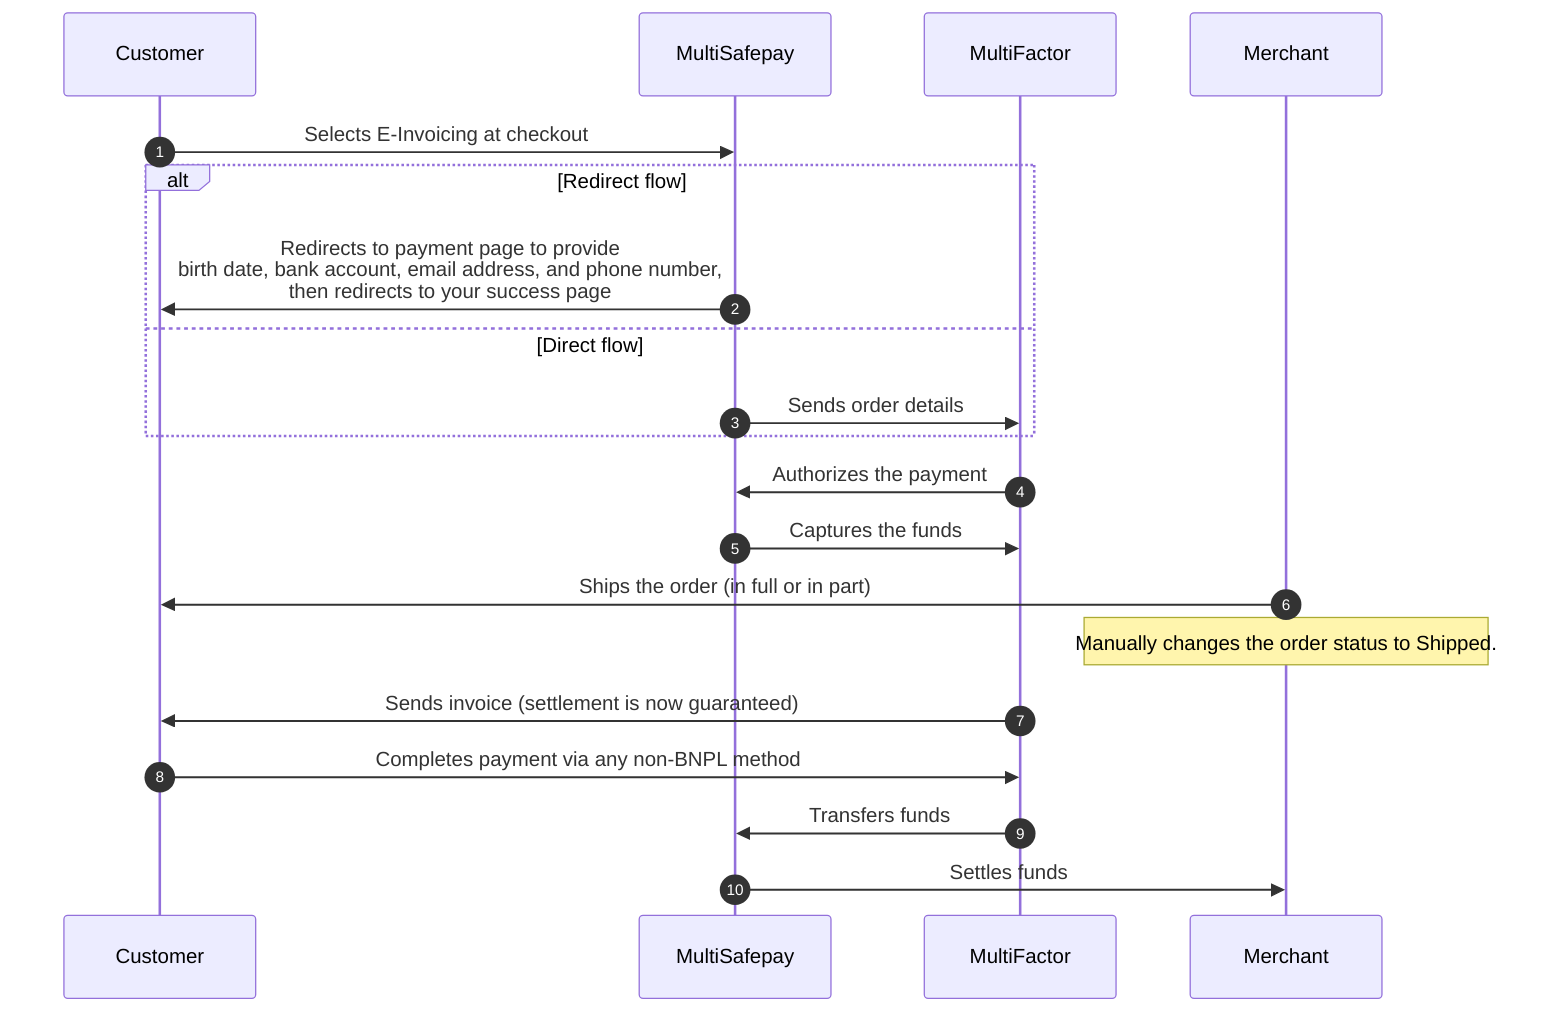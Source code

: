 sequenceDiagram
    autonumber
    participant C as Customer
    participant Mu as MultiSafepay
    participant MF as MultiFactor
    participant Me as Merchant

    C->>Mu: Selects E-Invoicing at checkout
    alt Redirect flow
    Mu->>C: Redirects to payment page to provide <br> birth date, bank account, email address, and phone number, <br> then redirects to your success page
    else Direct flow
    Mu->>MF: Sends order details
    end
    MF->>Mu: Authorizes the payment
    Mu->>MF: Captures the funds
    Me->>C: Ships the order (in full or in part)
    Note over Me: Manually changes the order status to Shipped. 
    MF->>C: Sends invoice (settlement is now guaranteed)
    C->>MF: Completes payment via any non-BNPL method
    MF->>Mu: Transfers funds 
    Mu->>Me: Settles funds